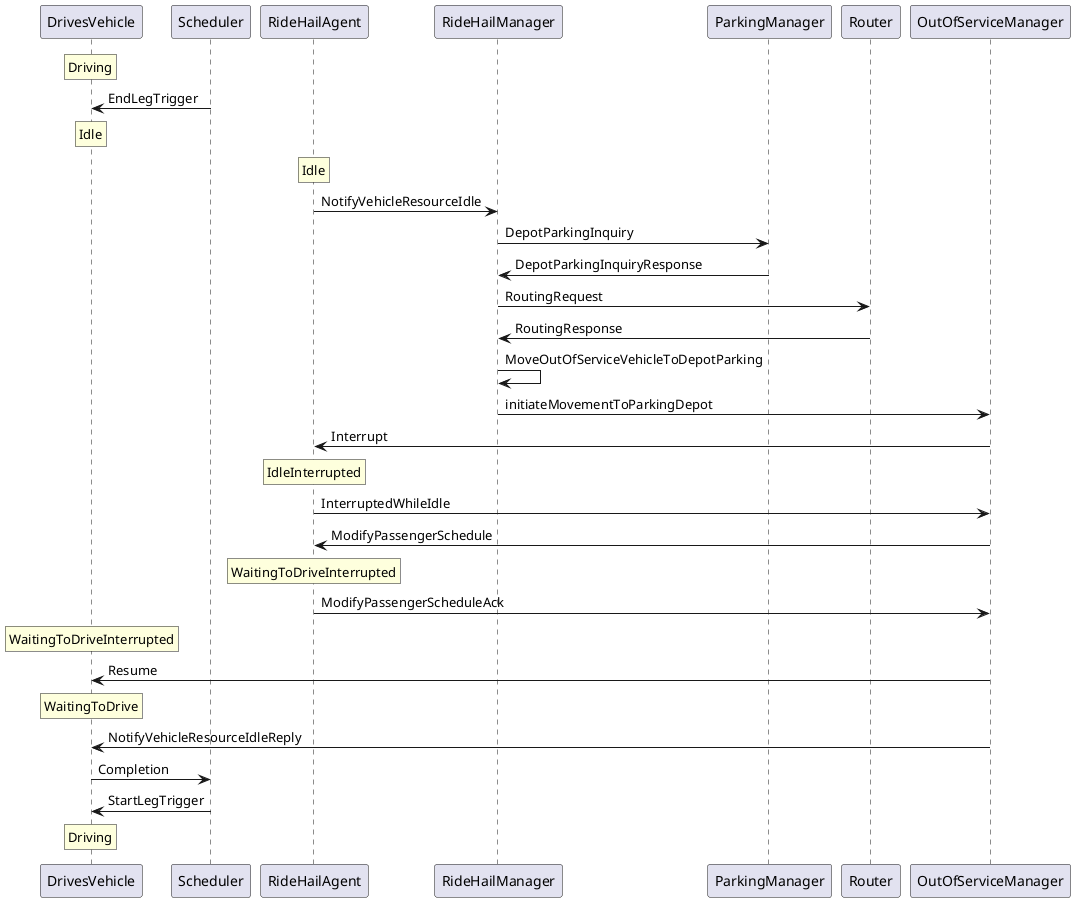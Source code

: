 @startuml
rnote over DrivesVehicle: Driving
Scheduler->DrivesVehicle:EndLegTrigger
rnote over DrivesVehicle: Idle
rnote over RideHailAgent: Idle
RideHailAgent->RideHailManager:NotifyVehicleResourceIdle
RideHailManager->ParkingManager:DepotParkingInquiry
ParkingManager->RideHailManager:DepotParkingInquiryResponse
RideHailManager-> Router: RoutingRequest
Router->RideHailManager: RoutingResponse
RideHailManager->RideHailManager: MoveOutOfServiceVehicleToDepotParking
RideHailManager->OutOfServiceManager: initiateMovementToParkingDepot
OutOfServiceManager->RideHailAgent: Interrupt
rnote over RideHailAgent: IdleInterrupted
RideHailAgent->OutOfServiceManager: InterruptedWhileIdle
OutOfServiceManager->RideHailAgent: ModifyPassengerSchedule
rnote over RideHailAgent: WaitingToDriveInterrupted
RideHailAgent->OutOfServiceManager: ModifyPassengerScheduleAck
rnote over DrivesVehicle: WaitingToDriveInterrupted
OutOfServiceManager->DrivesVehicle: Resume
rnote over DrivesVehicle: WaitingToDrive
OutOfServiceManager->DrivesVehicle: NotifyVehicleResourceIdleReply
DrivesVehicle->Scheduler: Completion
Scheduler->DrivesVehicle:StartLegTrigger
rnote over DrivesVehicle: Driving


@enduml